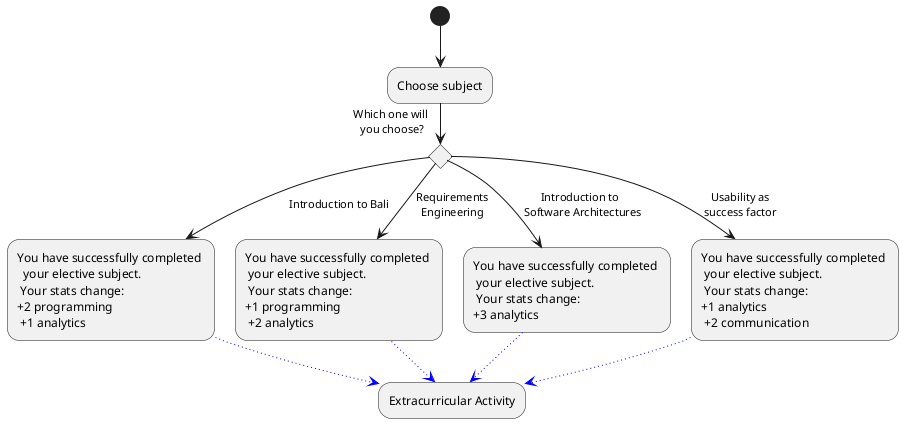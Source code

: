 @startuml
(*) --> "Choose subject"
if "Which one will\n you choose?" then
--> [Introduction to Bali] "You have successfully completed \n  your elective subject.\n Your stats change: \n+2 programming \n +1 analytics" as bali
else
--> [Requirements\nEngineering] "You have successfully completed \n your elective subject.\n Your stats change: \n+1 programming \n +2 analytics" as re
else
--> [Introduction to \n Software Architectures] "You have successfully completed \n your elective subject.\n Your stats change: \n+3 analytics" as esa
else
--> [Usability as\nsuccess factor] "You have successfully completed \n your elective subject.\n Your stats change: \n+1 analytics \n +2 communication" as usf

usf -[#blue,dotted]-> "Extracurricular Activity" as nextDecision
re -[#blue,dotted]-> nextDecision
bali -[#blue,dotted]-> nextDecision
esa -[#blue,dotted]-> nextDecision

@enduml